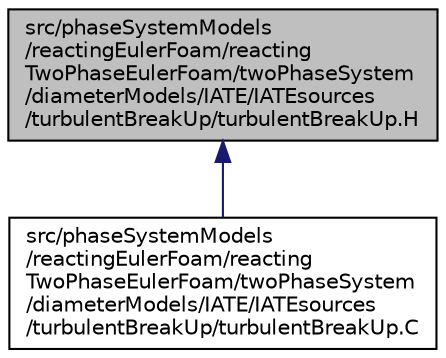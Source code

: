 digraph "src/phaseSystemModels/reactingEulerFoam/reactingTwoPhaseEulerFoam/twoPhaseSystem/diameterModels/IATE/IATEsources/turbulentBreakUp/turbulentBreakUp.H"
{
  bgcolor="transparent";
  edge [fontname="Helvetica",fontsize="10",labelfontname="Helvetica",labelfontsize="10"];
  node [fontname="Helvetica",fontsize="10",shape=record];
  Node1 [label="src/phaseSystemModels\l/reactingEulerFoam/reacting\lTwoPhaseEulerFoam/twoPhaseSystem\l/diameterModels/IATE/IATEsources\l/turbulentBreakUp/turbulentBreakUp.H",height=0.2,width=0.4,color="black", fillcolor="grey75", style="filled" fontcolor="black"];
  Node1 -> Node2 [dir="back",color="midnightblue",fontsize="10",style="solid",fontname="Helvetica"];
  Node2 [label="src/phaseSystemModels\l/reactingEulerFoam/reacting\lTwoPhaseEulerFoam/twoPhaseSystem\l/diameterModels/IATE/IATEsources\l/turbulentBreakUp/turbulentBreakUp.C",height=0.2,width=0.4,color="black",URL="$src_2phaseSystemModels_2reactingEulerFoam_2reactingTwoPhaseEulerFoam_2twoPhaseSystem_2diameterMo9554f63ba7c39f34c6177bed6707a2f8.html"];
}
